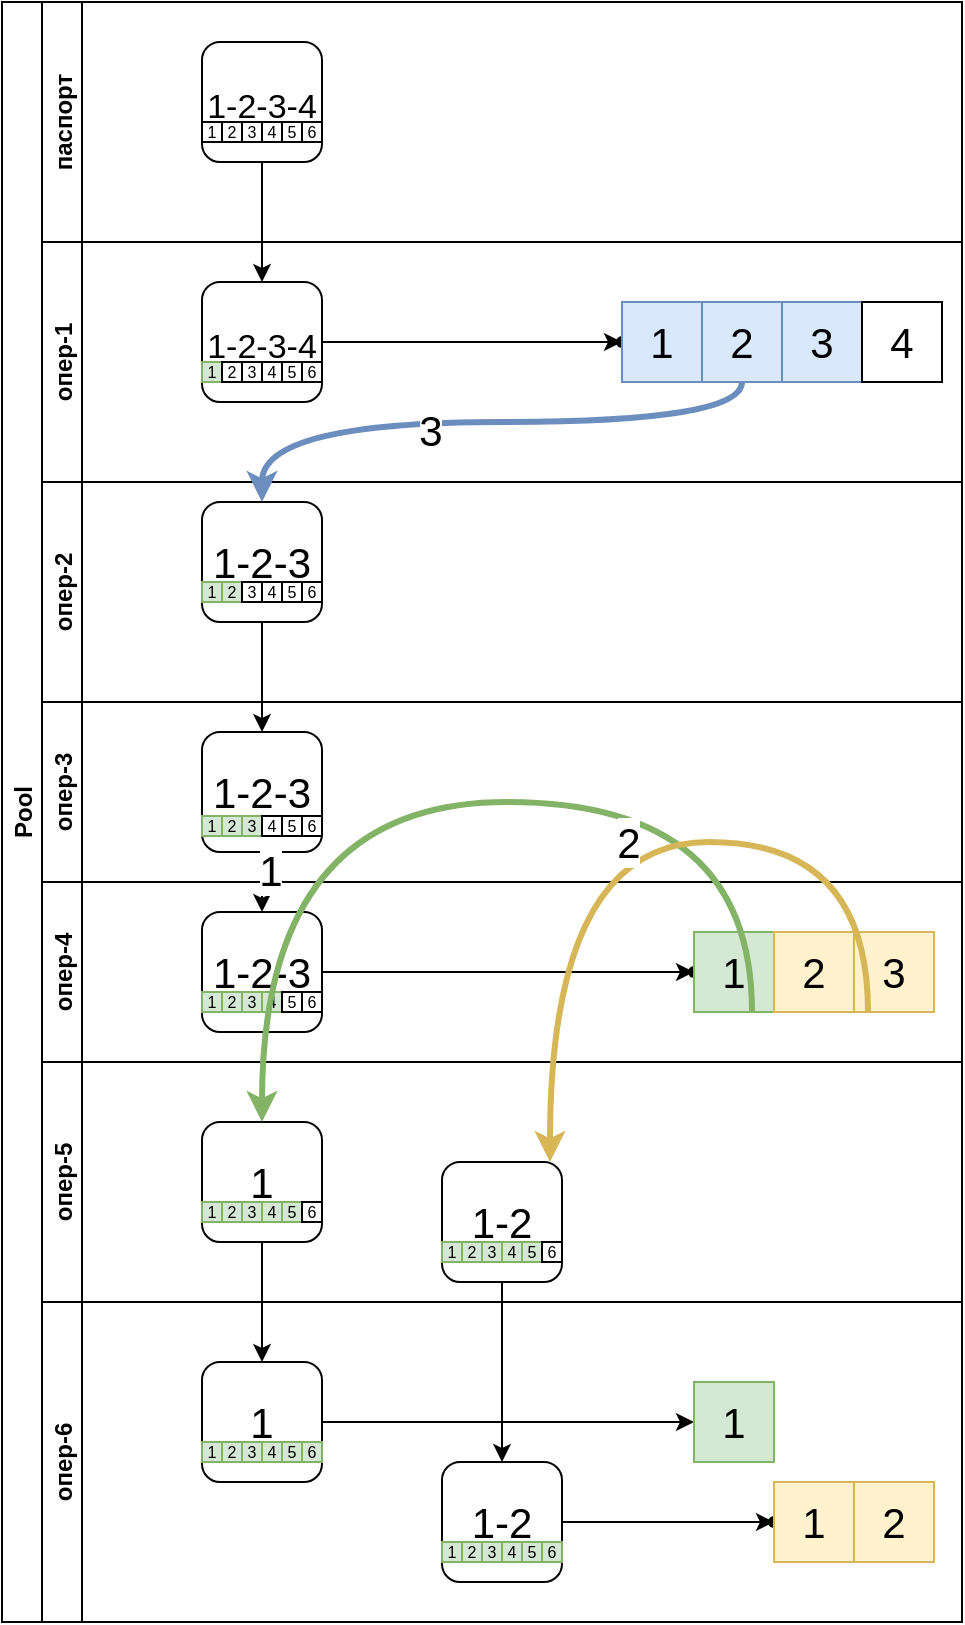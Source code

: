 <mxfile version="20.2.8" type="github">
  <diagram id="UvT_nuZFbLqnoWbBBMHW" name="Страница 1">
    <mxGraphModel dx="2076" dy="1158" grid="1" gridSize="10" guides="1" tooltips="1" connect="1" arrows="1" fold="1" page="1" pageScale="1" pageWidth="827" pageHeight="1169" math="0" shadow="0">
      <root>
        <mxCell id="0" />
        <mxCell id="1" parent="0" />
        <mxCell id="Sguft5I54XbJpJrDdP_t-5" value="Pool" style="swimlane;childLayout=stackLayout;resizeParent=1;resizeParentMax=0;horizontal=0;startSize=20;horizontalStack=0;" vertex="1" parent="1">
          <mxGeometry x="174" y="100" width="480" height="810" as="geometry" />
        </mxCell>
        <mxCell id="Sguft5I54XbJpJrDdP_t-178" value="паспорт" style="swimlane;startSize=20;horizontal=0;" vertex="1" parent="Sguft5I54XbJpJrDdP_t-5">
          <mxGeometry x="20" width="460" height="120" as="geometry" />
        </mxCell>
        <mxCell id="Sguft5I54XbJpJrDdP_t-195" value="" style="group" vertex="1" connectable="0" parent="Sguft5I54XbJpJrDdP_t-178">
          <mxGeometry x="80" y="20" width="60" height="60" as="geometry" />
        </mxCell>
        <mxCell id="Sguft5I54XbJpJrDdP_t-180" value="&lt;font style=&quot;font-size: 17px;&quot;&gt;1-2-3-4&lt;/font&gt;" style="rounded=1;whiteSpace=wrap;html=1;fontSize=21;" vertex="1" parent="Sguft5I54XbJpJrDdP_t-195">
          <mxGeometry width="60" height="60" as="geometry" />
        </mxCell>
        <mxCell id="Sguft5I54XbJpJrDdP_t-187" value="" style="group" vertex="1" connectable="0" parent="Sguft5I54XbJpJrDdP_t-195">
          <mxGeometry y="40" width="60" height="10" as="geometry" />
        </mxCell>
        <mxCell id="Sguft5I54XbJpJrDdP_t-188" value="" style="rounded=0;whiteSpace=wrap;html=1;fontSize=3;" vertex="1" parent="Sguft5I54XbJpJrDdP_t-187">
          <mxGeometry width="60" height="10" as="geometry" />
        </mxCell>
        <mxCell id="Sguft5I54XbJpJrDdP_t-189" value="&lt;font style=&quot;font-size: 8px;&quot;&gt;1&lt;/font&gt;" style="rounded=0;whiteSpace=wrap;html=1;fontSize=3;" vertex="1" parent="Sguft5I54XbJpJrDdP_t-187">
          <mxGeometry width="10" height="10" as="geometry" />
        </mxCell>
        <mxCell id="Sguft5I54XbJpJrDdP_t-190" value="&lt;font style=&quot;font-size: 8px;&quot;&gt;2&lt;/font&gt;" style="rounded=0;whiteSpace=wrap;html=1;fontSize=3;" vertex="1" parent="Sguft5I54XbJpJrDdP_t-187">
          <mxGeometry x="10" width="10" height="10" as="geometry" />
        </mxCell>
        <mxCell id="Sguft5I54XbJpJrDdP_t-191" value="&lt;font style=&quot;font-size: 8px;&quot;&gt;3&lt;/font&gt;" style="rounded=0;whiteSpace=wrap;html=1;fontSize=3;" vertex="1" parent="Sguft5I54XbJpJrDdP_t-187">
          <mxGeometry x="20" width="10" height="10" as="geometry" />
        </mxCell>
        <mxCell id="Sguft5I54XbJpJrDdP_t-192" value="&lt;font style=&quot;font-size: 8px;&quot;&gt;4&lt;/font&gt;" style="rounded=0;whiteSpace=wrap;html=1;fontSize=3;" vertex="1" parent="Sguft5I54XbJpJrDdP_t-187">
          <mxGeometry x="30" width="10" height="10" as="geometry" />
        </mxCell>
        <mxCell id="Sguft5I54XbJpJrDdP_t-193" value="&lt;font style=&quot;font-size: 8px;&quot;&gt;5&lt;/font&gt;" style="rounded=0;whiteSpace=wrap;html=1;fontSize=3;" vertex="1" parent="Sguft5I54XbJpJrDdP_t-187">
          <mxGeometry x="40" width="10" height="10" as="geometry" />
        </mxCell>
        <mxCell id="Sguft5I54XbJpJrDdP_t-194" value="&lt;font style=&quot;font-size: 8px;&quot;&gt;6&lt;/font&gt;" style="rounded=0;whiteSpace=wrap;html=1;fontSize=3;" vertex="1" parent="Sguft5I54XbJpJrDdP_t-187">
          <mxGeometry x="50" width="10" height="10" as="geometry" />
        </mxCell>
        <mxCell id="Sguft5I54XbJpJrDdP_t-6" value="опер-1" style="swimlane;startSize=20;horizontal=0;" vertex="1" parent="Sguft5I54XbJpJrDdP_t-5">
          <mxGeometry x="20" y="120" width="460" height="120" as="geometry" />
        </mxCell>
        <mxCell id="Sguft5I54XbJpJrDdP_t-43" value="" style="edgeStyle=orthogonalEdgeStyle;curved=1;orthogonalLoop=1;jettySize=auto;html=1;fontSize=21;" edge="1" parent="Sguft5I54XbJpJrDdP_t-6" source="Sguft5I54XbJpJrDdP_t-22" target="Sguft5I54XbJpJrDdP_t-42">
          <mxGeometry relative="1" as="geometry" />
        </mxCell>
        <mxCell id="Sguft5I54XbJpJrDdP_t-22" value="&lt;font style=&quot;font-size: 17px;&quot;&gt;1-2-3-4&lt;/font&gt;" style="rounded=1;whiteSpace=wrap;html=1;fontSize=21;" vertex="1" parent="Sguft5I54XbJpJrDdP_t-6">
          <mxGeometry x="80" y="20" width="60" height="60" as="geometry" />
        </mxCell>
        <mxCell id="Sguft5I54XbJpJrDdP_t-39" value="" style="swimlane;startSize=0;fontSize=21;" vertex="1" parent="Sguft5I54XbJpJrDdP_t-6">
          <mxGeometry x="290" y="30" width="160" height="40" as="geometry" />
        </mxCell>
        <mxCell id="Sguft5I54XbJpJrDdP_t-42" value="" style="shape=waypoint;sketch=0;size=6;pointerEvents=1;points=[];fillColor=default;resizable=0;rotatable=0;perimeter=centerPerimeter;snapToPoint=1;fontSize=21;rounded=1;" vertex="1" parent="Sguft5I54XbJpJrDdP_t-39">
          <mxGeometry x="-20" width="40" height="40" as="geometry" />
        </mxCell>
        <mxCell id="Sguft5I54XbJpJrDdP_t-44" value="1" style="rounded=0;whiteSpace=wrap;html=1;fontSize=21;fillColor=#dae8fc;strokeColor=#6c8ebf;" vertex="1" parent="Sguft5I54XbJpJrDdP_t-39">
          <mxGeometry width="40" height="40" as="geometry" />
        </mxCell>
        <mxCell id="Sguft5I54XbJpJrDdP_t-50" value="2" style="rounded=0;whiteSpace=wrap;html=1;fontSize=21;fillColor=#dae8fc;strokeColor=#6c8ebf;" vertex="1" parent="Sguft5I54XbJpJrDdP_t-39">
          <mxGeometry x="40" width="40" height="40" as="geometry" />
        </mxCell>
        <mxCell id="Sguft5I54XbJpJrDdP_t-49" value="3" style="rounded=0;whiteSpace=wrap;html=1;fontSize=21;fillColor=#dae8fc;strokeColor=#6c8ebf;" vertex="1" parent="Sguft5I54XbJpJrDdP_t-39">
          <mxGeometry x="80" width="40" height="40" as="geometry" />
        </mxCell>
        <mxCell id="Sguft5I54XbJpJrDdP_t-48" value="4" style="rounded=0;whiteSpace=wrap;html=1;fontSize=21;" vertex="1" parent="Sguft5I54XbJpJrDdP_t-39">
          <mxGeometry x="120" width="40" height="40" as="geometry" />
        </mxCell>
        <mxCell id="Sguft5I54XbJpJrDdP_t-102" value="" style="group" vertex="1" connectable="0" parent="Sguft5I54XbJpJrDdP_t-6">
          <mxGeometry x="80" y="60" width="60" height="10" as="geometry" />
        </mxCell>
        <mxCell id="Sguft5I54XbJpJrDdP_t-103" value="" style="rounded=0;whiteSpace=wrap;html=1;fontSize=3;" vertex="1" parent="Sguft5I54XbJpJrDdP_t-102">
          <mxGeometry width="60" height="10" as="geometry" />
        </mxCell>
        <mxCell id="Sguft5I54XbJpJrDdP_t-104" value="&lt;font style=&quot;font-size: 8px;&quot;&gt;1&lt;/font&gt;" style="rounded=0;whiteSpace=wrap;html=1;fontSize=3;fillColor=#d5e8d4;strokeColor=#82b366;" vertex="1" parent="Sguft5I54XbJpJrDdP_t-102">
          <mxGeometry width="10" height="10" as="geometry" />
        </mxCell>
        <mxCell id="Sguft5I54XbJpJrDdP_t-105" value="&lt;font style=&quot;font-size: 8px;&quot;&gt;2&lt;/font&gt;" style="rounded=0;whiteSpace=wrap;html=1;fontSize=3;" vertex="1" parent="Sguft5I54XbJpJrDdP_t-102">
          <mxGeometry x="10" width="10" height="10" as="geometry" />
        </mxCell>
        <mxCell id="Sguft5I54XbJpJrDdP_t-106" value="&lt;font style=&quot;font-size: 8px;&quot;&gt;3&lt;/font&gt;" style="rounded=0;whiteSpace=wrap;html=1;fontSize=3;" vertex="1" parent="Sguft5I54XbJpJrDdP_t-102">
          <mxGeometry x="20" width="10" height="10" as="geometry" />
        </mxCell>
        <mxCell id="Sguft5I54XbJpJrDdP_t-107" value="&lt;font style=&quot;font-size: 8px;&quot;&gt;4&lt;/font&gt;" style="rounded=0;whiteSpace=wrap;html=1;fontSize=3;" vertex="1" parent="Sguft5I54XbJpJrDdP_t-102">
          <mxGeometry x="30" width="10" height="10" as="geometry" />
        </mxCell>
        <mxCell id="Sguft5I54XbJpJrDdP_t-108" value="&lt;font style=&quot;font-size: 8px;&quot;&gt;5&lt;/font&gt;" style="rounded=0;whiteSpace=wrap;html=1;fontSize=3;" vertex="1" parent="Sguft5I54XbJpJrDdP_t-102">
          <mxGeometry x="40" width="10" height="10" as="geometry" />
        </mxCell>
        <mxCell id="Sguft5I54XbJpJrDdP_t-109" value="&lt;font style=&quot;font-size: 8px;&quot;&gt;6&lt;/font&gt;" style="rounded=0;whiteSpace=wrap;html=1;fontSize=3;" vertex="1" parent="Sguft5I54XbJpJrDdP_t-102">
          <mxGeometry x="50" width="10" height="10" as="geometry" />
        </mxCell>
        <mxCell id="Sguft5I54XbJpJrDdP_t-7" value="опер-2" style="swimlane;startSize=20;horizontal=0;" vertex="1" parent="Sguft5I54XbJpJrDdP_t-5">
          <mxGeometry x="20" y="240" width="460" height="110" as="geometry" />
        </mxCell>
        <mxCell id="Sguft5I54XbJpJrDdP_t-92" value="" style="group;" vertex="1" connectable="0" parent="Sguft5I54XbJpJrDdP_t-7">
          <mxGeometry x="80" y="10" width="60" height="60" as="geometry" />
        </mxCell>
        <mxCell id="Sguft5I54XbJpJrDdP_t-21" value="1-2-3" style="rounded=1;whiteSpace=wrap;html=1;fontSize=21;" vertex="1" parent="Sguft5I54XbJpJrDdP_t-92">
          <mxGeometry width="60" height="60" as="geometry" />
        </mxCell>
        <mxCell id="Sguft5I54XbJpJrDdP_t-101" value="" style="group" vertex="1" connectable="0" parent="Sguft5I54XbJpJrDdP_t-92">
          <mxGeometry y="40" width="60" height="10" as="geometry" />
        </mxCell>
        <mxCell id="Sguft5I54XbJpJrDdP_t-91" value="" style="rounded=0;whiteSpace=wrap;html=1;fontSize=3;" vertex="1" parent="Sguft5I54XbJpJrDdP_t-101">
          <mxGeometry width="60" height="10" as="geometry" />
        </mxCell>
        <mxCell id="Sguft5I54XbJpJrDdP_t-95" value="&lt;font style=&quot;font-size: 8px;&quot;&gt;1&lt;/font&gt;" style="rounded=0;whiteSpace=wrap;html=1;fontSize=3;fillColor=#d5e8d4;strokeColor=#82b366;" vertex="1" parent="Sguft5I54XbJpJrDdP_t-101">
          <mxGeometry width="10" height="10" as="geometry" />
        </mxCell>
        <mxCell id="Sguft5I54XbJpJrDdP_t-96" value="&lt;font style=&quot;font-size: 8px;&quot;&gt;2&lt;/font&gt;" style="rounded=0;whiteSpace=wrap;html=1;fontSize=3;fillColor=#d5e8d4;strokeColor=#82b366;" vertex="1" parent="Sguft5I54XbJpJrDdP_t-101">
          <mxGeometry x="10" width="10" height="10" as="geometry" />
        </mxCell>
        <mxCell id="Sguft5I54XbJpJrDdP_t-97" value="&lt;font style=&quot;font-size: 8px;&quot;&gt;3&lt;/font&gt;" style="rounded=0;whiteSpace=wrap;html=1;fontSize=3;" vertex="1" parent="Sguft5I54XbJpJrDdP_t-101">
          <mxGeometry x="20" width="10" height="10" as="geometry" />
        </mxCell>
        <mxCell id="Sguft5I54XbJpJrDdP_t-98" value="&lt;font style=&quot;font-size: 8px;&quot;&gt;4&lt;/font&gt;" style="rounded=0;whiteSpace=wrap;html=1;fontSize=3;" vertex="1" parent="Sguft5I54XbJpJrDdP_t-101">
          <mxGeometry x="30" width="10" height="10" as="geometry" />
        </mxCell>
        <mxCell id="Sguft5I54XbJpJrDdP_t-99" value="&lt;font style=&quot;font-size: 8px;&quot;&gt;5&lt;/font&gt;" style="rounded=0;whiteSpace=wrap;html=1;fontSize=3;" vertex="1" parent="Sguft5I54XbJpJrDdP_t-101">
          <mxGeometry x="40" width="10" height="10" as="geometry" />
        </mxCell>
        <mxCell id="Sguft5I54XbJpJrDdP_t-100" value="&lt;font style=&quot;font-size: 8px;&quot;&gt;6&lt;/font&gt;" style="rounded=0;whiteSpace=wrap;html=1;fontSize=3;" vertex="1" parent="Sguft5I54XbJpJrDdP_t-101">
          <mxGeometry x="50" width="10" height="10" as="geometry" />
        </mxCell>
        <mxCell id="Sguft5I54XbJpJrDdP_t-8" value="опер-3" style="swimlane;startSize=20;horizontal=0;" vertex="1" parent="Sguft5I54XbJpJrDdP_t-5">
          <mxGeometry x="20" y="350" width="460" height="90" as="geometry" />
        </mxCell>
        <mxCell id="Sguft5I54XbJpJrDdP_t-177" value="" style="group" vertex="1" connectable="0" parent="Sguft5I54XbJpJrDdP_t-8">
          <mxGeometry x="80" y="15" width="60" height="60" as="geometry" />
        </mxCell>
        <mxCell id="Sguft5I54XbJpJrDdP_t-19" value="1-2-3" style="rounded=1;whiteSpace=wrap;html=1;fontSize=21;" vertex="1" parent="Sguft5I54XbJpJrDdP_t-177">
          <mxGeometry width="60" height="60" as="geometry" />
        </mxCell>
        <mxCell id="Sguft5I54XbJpJrDdP_t-110" value="" style="group" vertex="1" connectable="0" parent="Sguft5I54XbJpJrDdP_t-177">
          <mxGeometry y="42" width="60" height="10" as="geometry" />
        </mxCell>
        <mxCell id="Sguft5I54XbJpJrDdP_t-111" value="" style="rounded=0;whiteSpace=wrap;html=1;fontSize=3;" vertex="1" parent="Sguft5I54XbJpJrDdP_t-110">
          <mxGeometry width="60" height="10" as="geometry" />
        </mxCell>
        <mxCell id="Sguft5I54XbJpJrDdP_t-112" value="&lt;font style=&quot;font-size: 8px;&quot;&gt;1&lt;/font&gt;" style="rounded=0;whiteSpace=wrap;html=1;fontSize=3;fillColor=#d5e8d4;strokeColor=#82b366;" vertex="1" parent="Sguft5I54XbJpJrDdP_t-110">
          <mxGeometry width="10" height="10" as="geometry" />
        </mxCell>
        <mxCell id="Sguft5I54XbJpJrDdP_t-113" value="&lt;font style=&quot;font-size: 8px;&quot;&gt;2&lt;/font&gt;" style="rounded=0;whiteSpace=wrap;html=1;fontSize=3;fillColor=#d5e8d4;strokeColor=#82b366;" vertex="1" parent="Sguft5I54XbJpJrDdP_t-110">
          <mxGeometry x="10" width="10" height="10" as="geometry" />
        </mxCell>
        <mxCell id="Sguft5I54XbJpJrDdP_t-114" value="&lt;font style=&quot;font-size: 8px;&quot;&gt;3&lt;/font&gt;" style="rounded=0;whiteSpace=wrap;html=1;fontSize=3;fillColor=#d5e8d4;strokeColor=#82b366;" vertex="1" parent="Sguft5I54XbJpJrDdP_t-110">
          <mxGeometry x="20" width="10" height="10" as="geometry" />
        </mxCell>
        <mxCell id="Sguft5I54XbJpJrDdP_t-115" value="&lt;font style=&quot;font-size: 8px;&quot;&gt;4&lt;/font&gt;" style="rounded=0;whiteSpace=wrap;html=1;fontSize=3;" vertex="1" parent="Sguft5I54XbJpJrDdP_t-110">
          <mxGeometry x="30" width="10" height="10" as="geometry" />
        </mxCell>
        <mxCell id="Sguft5I54XbJpJrDdP_t-116" value="&lt;font style=&quot;font-size: 8px;&quot;&gt;5&lt;/font&gt;" style="rounded=0;whiteSpace=wrap;html=1;fontSize=3;" vertex="1" parent="Sguft5I54XbJpJrDdP_t-110">
          <mxGeometry x="40" width="10" height="10" as="geometry" />
        </mxCell>
        <mxCell id="Sguft5I54XbJpJrDdP_t-117" value="&lt;font style=&quot;font-size: 8px;&quot;&gt;6&lt;/font&gt;" style="rounded=0;whiteSpace=wrap;html=1;fontSize=3;" vertex="1" parent="Sguft5I54XbJpJrDdP_t-110">
          <mxGeometry x="50" width="10" height="10" as="geometry" />
        </mxCell>
        <mxCell id="Sguft5I54XbJpJrDdP_t-32" value="опер-4" style="swimlane;startSize=20;horizontal=0;" vertex="1" parent="Sguft5I54XbJpJrDdP_t-5">
          <mxGeometry x="20" y="440" width="460" height="90" as="geometry" />
        </mxCell>
        <mxCell id="Sguft5I54XbJpJrDdP_t-53" value="" style="edgeStyle=orthogonalEdgeStyle;curved=1;orthogonalLoop=1;jettySize=auto;html=1;strokeWidth=1;fontSize=21;" edge="1" parent="Sguft5I54XbJpJrDdP_t-32" source="Sguft5I54XbJpJrDdP_t-33" target="Sguft5I54XbJpJrDdP_t-46">
          <mxGeometry relative="1" as="geometry">
            <mxPoint x="220" y="45" as="targetPoint" />
          </mxGeometry>
        </mxCell>
        <mxCell id="Sguft5I54XbJpJrDdP_t-45" value="" style="swimlane;startSize=0;fontSize=21;fillColor=#d5e8d4;strokeColor=#82b366;" vertex="1" parent="Sguft5I54XbJpJrDdP_t-32">
          <mxGeometry x="326" y="25" width="116" height="40" as="geometry" />
        </mxCell>
        <mxCell id="Sguft5I54XbJpJrDdP_t-46" value="" style="shape=waypoint;sketch=0;size=6;pointerEvents=1;points=[];fillColor=default;resizable=0;rotatable=0;perimeter=centerPerimeter;snapToPoint=1;fontSize=21;rounded=1;" vertex="1" parent="Sguft5I54XbJpJrDdP_t-45">
          <mxGeometry x="-20" width="40" height="40" as="geometry" />
        </mxCell>
        <mxCell id="Sguft5I54XbJpJrDdP_t-47" value="1" style="rounded=0;whiteSpace=wrap;html=1;fontSize=21;fillColor=#d5e8d4;strokeColor=#82b366;" vertex="1" parent="Sguft5I54XbJpJrDdP_t-45">
          <mxGeometry width="40" height="40" as="geometry" />
        </mxCell>
        <mxCell id="Sguft5I54XbJpJrDdP_t-55" value="2" style="rounded=0;whiteSpace=wrap;html=1;fontSize=21;fillColor=#fff2cc;strokeColor=#d6b656;" vertex="1" parent="Sguft5I54XbJpJrDdP_t-45">
          <mxGeometry x="40" width="40" height="40" as="geometry" />
        </mxCell>
        <mxCell id="Sguft5I54XbJpJrDdP_t-54" value="3" style="rounded=0;whiteSpace=wrap;html=1;fontSize=21;fillColor=#fff2cc;strokeColor=#d6b656;" vertex="1" parent="Sguft5I54XbJpJrDdP_t-45">
          <mxGeometry x="80" width="40" height="40" as="geometry" />
        </mxCell>
        <mxCell id="Sguft5I54XbJpJrDdP_t-176" value="" style="group" vertex="1" connectable="0" parent="Sguft5I54XbJpJrDdP_t-32">
          <mxGeometry x="80" y="15" width="60" height="60" as="geometry" />
        </mxCell>
        <mxCell id="Sguft5I54XbJpJrDdP_t-33" value="1-2-3" style="rounded=1;whiteSpace=wrap;html=1;fontSize=21;" vertex="1" parent="Sguft5I54XbJpJrDdP_t-176">
          <mxGeometry width="60" height="60" as="geometry" />
        </mxCell>
        <mxCell id="Sguft5I54XbJpJrDdP_t-126" value="" style="group" vertex="1" connectable="0" parent="Sguft5I54XbJpJrDdP_t-176">
          <mxGeometry y="40" width="60" height="10" as="geometry" />
        </mxCell>
        <mxCell id="Sguft5I54XbJpJrDdP_t-127" value="" style="rounded=0;whiteSpace=wrap;html=1;fontSize=3;" vertex="1" parent="Sguft5I54XbJpJrDdP_t-126">
          <mxGeometry width="60" height="10" as="geometry" />
        </mxCell>
        <mxCell id="Sguft5I54XbJpJrDdP_t-128" value="&lt;font style=&quot;font-size: 8px;&quot;&gt;1&lt;/font&gt;" style="rounded=0;whiteSpace=wrap;html=1;fontSize=3;fillColor=#d5e8d4;strokeColor=#82b366;" vertex="1" parent="Sguft5I54XbJpJrDdP_t-126">
          <mxGeometry width="10" height="10" as="geometry" />
        </mxCell>
        <mxCell id="Sguft5I54XbJpJrDdP_t-129" value="&lt;font style=&quot;font-size: 8px;&quot;&gt;2&lt;/font&gt;" style="rounded=0;whiteSpace=wrap;html=1;fontSize=3;fillColor=#d5e8d4;strokeColor=#82b366;" vertex="1" parent="Sguft5I54XbJpJrDdP_t-126">
          <mxGeometry x="10" width="10" height="10" as="geometry" />
        </mxCell>
        <mxCell id="Sguft5I54XbJpJrDdP_t-130" value="&lt;font style=&quot;font-size: 8px;&quot;&gt;3&lt;/font&gt;" style="rounded=0;whiteSpace=wrap;html=1;fontSize=3;fillColor=#d5e8d4;strokeColor=#82b366;" vertex="1" parent="Sguft5I54XbJpJrDdP_t-126">
          <mxGeometry x="20" width="10" height="10" as="geometry" />
        </mxCell>
        <mxCell id="Sguft5I54XbJpJrDdP_t-131" value="&lt;font style=&quot;font-size: 8px;&quot;&gt;4&lt;/font&gt;" style="rounded=0;whiteSpace=wrap;html=1;fontSize=3;fillColor=#d5e8d4;strokeColor=#82b366;" vertex="1" parent="Sguft5I54XbJpJrDdP_t-126">
          <mxGeometry x="30" width="10" height="10" as="geometry" />
        </mxCell>
        <mxCell id="Sguft5I54XbJpJrDdP_t-132" value="&lt;font style=&quot;font-size: 8px;&quot;&gt;5&lt;/font&gt;" style="rounded=0;whiteSpace=wrap;html=1;fontSize=3;" vertex="1" parent="Sguft5I54XbJpJrDdP_t-126">
          <mxGeometry x="40" width="10" height="10" as="geometry" />
        </mxCell>
        <mxCell id="Sguft5I54XbJpJrDdP_t-133" value="&lt;font style=&quot;font-size: 8px;&quot;&gt;6&lt;/font&gt;" style="rounded=0;whiteSpace=wrap;html=1;fontSize=3;" vertex="1" parent="Sguft5I54XbJpJrDdP_t-126">
          <mxGeometry x="50" width="10" height="10" as="geometry" />
        </mxCell>
        <mxCell id="Sguft5I54XbJpJrDdP_t-34" value="" style="edgeStyle=orthogonalEdgeStyle;curved=1;orthogonalLoop=1;jettySize=auto;html=1;fontSize=21;" edge="1" parent="Sguft5I54XbJpJrDdP_t-5" source="Sguft5I54XbJpJrDdP_t-18" target="Sguft5I54XbJpJrDdP_t-23">
          <mxGeometry relative="1" as="geometry" />
        </mxCell>
        <mxCell id="Sguft5I54XbJpJrDdP_t-29" value="опер-5" style="swimlane;startSize=20;horizontal=0;" vertex="1" parent="Sguft5I54XbJpJrDdP_t-5">
          <mxGeometry x="20" y="530" width="460" height="120" as="geometry" />
        </mxCell>
        <mxCell id="Sguft5I54XbJpJrDdP_t-172" value="" style="group" vertex="1" connectable="0" parent="Sguft5I54XbJpJrDdP_t-29">
          <mxGeometry x="200" y="50" width="60" height="60" as="geometry" />
        </mxCell>
        <mxCell id="Sguft5I54XbJpJrDdP_t-18" value="1-2" style="rounded=1;whiteSpace=wrap;html=1;fontSize=21;" vertex="1" parent="Sguft5I54XbJpJrDdP_t-172">
          <mxGeometry width="60" height="60" as="geometry" />
        </mxCell>
        <mxCell id="Sguft5I54XbJpJrDdP_t-158" value="" style="group" vertex="1" connectable="0" parent="Sguft5I54XbJpJrDdP_t-172">
          <mxGeometry y="40" width="60" height="10" as="geometry" />
        </mxCell>
        <mxCell id="Sguft5I54XbJpJrDdP_t-159" value="" style="rounded=0;whiteSpace=wrap;html=1;fontSize=3;" vertex="1" parent="Sguft5I54XbJpJrDdP_t-158">
          <mxGeometry width="60" height="10" as="geometry" />
        </mxCell>
        <mxCell id="Sguft5I54XbJpJrDdP_t-160" value="&lt;font style=&quot;font-size: 8px;&quot;&gt;1&lt;/font&gt;" style="rounded=0;whiteSpace=wrap;html=1;fontSize=3;fillColor=#d5e8d4;strokeColor=#82b366;" vertex="1" parent="Sguft5I54XbJpJrDdP_t-158">
          <mxGeometry width="10" height="10" as="geometry" />
        </mxCell>
        <mxCell id="Sguft5I54XbJpJrDdP_t-161" value="&lt;font style=&quot;font-size: 8px;&quot;&gt;2&lt;/font&gt;" style="rounded=0;whiteSpace=wrap;html=1;fontSize=3;fillColor=#d5e8d4;strokeColor=#82b366;" vertex="1" parent="Sguft5I54XbJpJrDdP_t-158">
          <mxGeometry x="10" width="10" height="10" as="geometry" />
        </mxCell>
        <mxCell id="Sguft5I54XbJpJrDdP_t-162" value="&lt;font style=&quot;font-size: 8px;&quot;&gt;3&lt;/font&gt;" style="rounded=0;whiteSpace=wrap;html=1;fontSize=3;fillColor=#d5e8d4;strokeColor=#82b366;" vertex="1" parent="Sguft5I54XbJpJrDdP_t-158">
          <mxGeometry x="20" width="10" height="10" as="geometry" />
        </mxCell>
        <mxCell id="Sguft5I54XbJpJrDdP_t-163" value="&lt;font style=&quot;font-size: 8px;&quot;&gt;4&lt;/font&gt;" style="rounded=0;whiteSpace=wrap;html=1;fontSize=3;fillColor=#d5e8d4;strokeColor=#82b366;" vertex="1" parent="Sguft5I54XbJpJrDdP_t-158">
          <mxGeometry x="30" width="10" height="10" as="geometry" />
        </mxCell>
        <mxCell id="Sguft5I54XbJpJrDdP_t-164" value="&lt;font style=&quot;font-size: 8px;&quot;&gt;5&lt;/font&gt;" style="rounded=0;whiteSpace=wrap;html=1;fontSize=3;fillColor=#d5e8d4;strokeColor=#82b366;" vertex="1" parent="Sguft5I54XbJpJrDdP_t-158">
          <mxGeometry x="40" width="10" height="10" as="geometry" />
        </mxCell>
        <mxCell id="Sguft5I54XbJpJrDdP_t-165" value="&lt;font style=&quot;font-size: 8px;&quot;&gt;6&lt;/font&gt;" style="rounded=0;whiteSpace=wrap;html=1;fontSize=3;" vertex="1" parent="Sguft5I54XbJpJrDdP_t-158">
          <mxGeometry x="50" width="10" height="10" as="geometry" />
        </mxCell>
        <mxCell id="Sguft5I54XbJpJrDdP_t-175" value="" style="group" vertex="1" connectable="0" parent="Sguft5I54XbJpJrDdP_t-29">
          <mxGeometry x="80" y="30" width="60" height="60" as="geometry" />
        </mxCell>
        <mxCell id="Sguft5I54XbJpJrDdP_t-30" value="1" style="rounded=1;whiteSpace=wrap;html=1;fontSize=21;" vertex="1" parent="Sguft5I54XbJpJrDdP_t-175">
          <mxGeometry width="60" height="60" as="geometry" />
        </mxCell>
        <mxCell id="Sguft5I54XbJpJrDdP_t-118" value="" style="group" vertex="1" connectable="0" parent="Sguft5I54XbJpJrDdP_t-175">
          <mxGeometry y="40" width="60" height="10" as="geometry" />
        </mxCell>
        <mxCell id="Sguft5I54XbJpJrDdP_t-119" value="" style="rounded=0;whiteSpace=wrap;html=1;fontSize=3;" vertex="1" parent="Sguft5I54XbJpJrDdP_t-118">
          <mxGeometry width="60" height="10" as="geometry" />
        </mxCell>
        <mxCell id="Sguft5I54XbJpJrDdP_t-120" value="&lt;font style=&quot;font-size: 8px;&quot;&gt;1&lt;/font&gt;" style="rounded=0;whiteSpace=wrap;html=1;fontSize=3;fillColor=#d5e8d4;strokeColor=#82b366;" vertex="1" parent="Sguft5I54XbJpJrDdP_t-118">
          <mxGeometry width="10" height="10" as="geometry" />
        </mxCell>
        <mxCell id="Sguft5I54XbJpJrDdP_t-121" value="&lt;font style=&quot;font-size: 8px;&quot;&gt;2&lt;/font&gt;" style="rounded=0;whiteSpace=wrap;html=1;fontSize=3;fillColor=#d5e8d4;strokeColor=#82b366;" vertex="1" parent="Sguft5I54XbJpJrDdP_t-118">
          <mxGeometry x="10" width="10" height="10" as="geometry" />
        </mxCell>
        <mxCell id="Sguft5I54XbJpJrDdP_t-122" value="&lt;font style=&quot;font-size: 8px;&quot;&gt;3&lt;/font&gt;" style="rounded=0;whiteSpace=wrap;html=1;fontSize=3;fillColor=#d5e8d4;strokeColor=#82b366;" vertex="1" parent="Sguft5I54XbJpJrDdP_t-118">
          <mxGeometry x="20" width="10" height="10" as="geometry" />
        </mxCell>
        <mxCell id="Sguft5I54XbJpJrDdP_t-123" value="&lt;font style=&quot;font-size: 8px;&quot;&gt;4&lt;/font&gt;" style="rounded=0;whiteSpace=wrap;html=1;fontSize=3;fillColor=#d5e8d4;strokeColor=#82b366;" vertex="1" parent="Sguft5I54XbJpJrDdP_t-118">
          <mxGeometry x="30" width="10" height="10" as="geometry" />
        </mxCell>
        <mxCell id="Sguft5I54XbJpJrDdP_t-124" value="&lt;font style=&quot;font-size: 8px;&quot;&gt;5&lt;/font&gt;" style="rounded=0;whiteSpace=wrap;html=1;fontSize=3;fillColor=#d5e8d4;strokeColor=#82b366;" vertex="1" parent="Sguft5I54XbJpJrDdP_t-118">
          <mxGeometry x="40" width="10" height="10" as="geometry" />
        </mxCell>
        <mxCell id="Sguft5I54XbJpJrDdP_t-125" value="&lt;font style=&quot;font-size: 8px;&quot;&gt;6&lt;/font&gt;" style="rounded=0;whiteSpace=wrap;html=1;fontSize=3;" vertex="1" parent="Sguft5I54XbJpJrDdP_t-118">
          <mxGeometry x="50" width="10" height="10" as="geometry" />
        </mxCell>
        <mxCell id="Sguft5I54XbJpJrDdP_t-9" value="опер-6" style="swimlane;startSize=20;horizontal=0;" vertex="1" parent="Sguft5I54XbJpJrDdP_t-5">
          <mxGeometry x="20" y="650" width="460" height="160" as="geometry" />
        </mxCell>
        <mxCell id="Sguft5I54XbJpJrDdP_t-170" value="" style="edgeStyle=orthogonalEdgeStyle;curved=1;orthogonalLoop=1;jettySize=auto;html=1;strokeWidth=1;fontSize=8;" edge="1" parent="Sguft5I54XbJpJrDdP_t-9" source="Sguft5I54XbJpJrDdP_t-17" target="Sguft5I54XbJpJrDdP_t-62">
          <mxGeometry relative="1" as="geometry" />
        </mxCell>
        <mxCell id="Sguft5I54XbJpJrDdP_t-76" value="" style="edgeStyle=orthogonalEdgeStyle;curved=1;orthogonalLoop=1;jettySize=auto;html=1;strokeWidth=1;fontSize=21;" edge="1" parent="Sguft5I54XbJpJrDdP_t-9" source="Sguft5I54XbJpJrDdP_t-23" target="Sguft5I54XbJpJrDdP_t-66">
          <mxGeometry relative="1" as="geometry" />
        </mxCell>
        <mxCell id="Sguft5I54XbJpJrDdP_t-65" value="" style="swimlane;startSize=5;fontSize=21;fillColor=#d5e8d4;strokeColor=#82b366;" vertex="1" parent="Sguft5I54XbJpJrDdP_t-9">
          <mxGeometry x="366" y="90" width="80" height="40" as="geometry" />
        </mxCell>
        <mxCell id="Sguft5I54XbJpJrDdP_t-66" value="" style="shape=waypoint;sketch=0;size=6;pointerEvents=1;points=[];fillColor=default;resizable=0;rotatable=0;perimeter=centerPerimeter;snapToPoint=1;fontSize=21;rounded=1;" vertex="1" parent="Sguft5I54XbJpJrDdP_t-65">
          <mxGeometry x="-20" width="40" height="40" as="geometry" />
        </mxCell>
        <mxCell id="Sguft5I54XbJpJrDdP_t-69" value="2" style="rounded=0;whiteSpace=wrap;html=1;fontSize=21;fillColor=#fff2cc;strokeColor=#d6b656;" vertex="1" parent="Sguft5I54XbJpJrDdP_t-65">
          <mxGeometry x="40" width="40" height="40" as="geometry" />
        </mxCell>
        <mxCell id="Sguft5I54XbJpJrDdP_t-68" value="1" style="rounded=0;whiteSpace=wrap;html=1;fontSize=21;fillColor=#fff2cc;strokeColor=#d6b656;" vertex="1" parent="Sguft5I54XbJpJrDdP_t-65">
          <mxGeometry width="40" height="40" as="geometry" />
        </mxCell>
        <mxCell id="Sguft5I54XbJpJrDdP_t-62" value="1" style="rounded=0;whiteSpace=wrap;html=1;fontSize=21;fillColor=#d5e8d4;strokeColor=#82b366;" vertex="1" parent="Sguft5I54XbJpJrDdP_t-9">
          <mxGeometry x="326" y="40" width="40" height="40" as="geometry" />
        </mxCell>
        <mxCell id="Sguft5I54XbJpJrDdP_t-173" value="" style="group" vertex="1" connectable="0" parent="Sguft5I54XbJpJrDdP_t-9">
          <mxGeometry x="200" y="80" width="60" height="60" as="geometry" />
        </mxCell>
        <mxCell id="Sguft5I54XbJpJrDdP_t-23" value="1-2" style="rounded=1;whiteSpace=wrap;html=1;fontSize=21;" vertex="1" parent="Sguft5I54XbJpJrDdP_t-173">
          <mxGeometry width="60" height="60" as="geometry" />
        </mxCell>
        <mxCell id="Sguft5I54XbJpJrDdP_t-150" value="" style="group;fillColor=#d5e8d4;strokeColor=#82b366;" vertex="1" connectable="0" parent="Sguft5I54XbJpJrDdP_t-173">
          <mxGeometry y="40" width="60" height="10" as="geometry" />
        </mxCell>
        <mxCell id="Sguft5I54XbJpJrDdP_t-151" value="" style="rounded=0;whiteSpace=wrap;html=1;fontSize=3;" vertex="1" parent="Sguft5I54XbJpJrDdP_t-150">
          <mxGeometry width="60" height="10" as="geometry" />
        </mxCell>
        <mxCell id="Sguft5I54XbJpJrDdP_t-152" value="&lt;font style=&quot;font-size: 8px;&quot;&gt;1&lt;/font&gt;" style="rounded=0;whiteSpace=wrap;html=1;fontSize=3;fillColor=#d5e8d4;strokeColor=#82b366;" vertex="1" parent="Sguft5I54XbJpJrDdP_t-150">
          <mxGeometry width="10" height="10" as="geometry" />
        </mxCell>
        <mxCell id="Sguft5I54XbJpJrDdP_t-153" value="&lt;font style=&quot;font-size: 8px;&quot;&gt;2&lt;/font&gt;" style="rounded=0;whiteSpace=wrap;html=1;fontSize=3;fillColor=#d5e8d4;strokeColor=#82b366;" vertex="1" parent="Sguft5I54XbJpJrDdP_t-150">
          <mxGeometry x="10" width="10" height="10" as="geometry" />
        </mxCell>
        <mxCell id="Sguft5I54XbJpJrDdP_t-154" value="&lt;font style=&quot;font-size: 8px;&quot;&gt;3&lt;/font&gt;" style="rounded=0;whiteSpace=wrap;html=1;fontSize=3;fillColor=#d5e8d4;strokeColor=#82b366;" vertex="1" parent="Sguft5I54XbJpJrDdP_t-150">
          <mxGeometry x="20" width="10" height="10" as="geometry" />
        </mxCell>
        <mxCell id="Sguft5I54XbJpJrDdP_t-155" value="&lt;font style=&quot;font-size: 8px;&quot;&gt;4&lt;/font&gt;" style="rounded=0;whiteSpace=wrap;html=1;fontSize=3;fillColor=#d5e8d4;strokeColor=#82b366;" vertex="1" parent="Sguft5I54XbJpJrDdP_t-150">
          <mxGeometry x="30" width="10" height="10" as="geometry" />
        </mxCell>
        <mxCell id="Sguft5I54XbJpJrDdP_t-156" value="&lt;font style=&quot;font-size: 8px;&quot;&gt;5&lt;/font&gt;" style="rounded=0;whiteSpace=wrap;html=1;fontSize=3;fillColor=#d5e8d4;strokeColor=#82b366;" vertex="1" parent="Sguft5I54XbJpJrDdP_t-150">
          <mxGeometry x="40" width="10" height="10" as="geometry" />
        </mxCell>
        <mxCell id="Sguft5I54XbJpJrDdP_t-157" value="&lt;font style=&quot;font-size: 8px;&quot;&gt;6&lt;/font&gt;" style="rounded=0;whiteSpace=wrap;html=1;fontSize=3;fillColor=#d5e8d4;strokeColor=#82b366;" vertex="1" parent="Sguft5I54XbJpJrDdP_t-150">
          <mxGeometry x="50" width="10" height="10" as="geometry" />
        </mxCell>
        <mxCell id="Sguft5I54XbJpJrDdP_t-174" value="" style="group" vertex="1" connectable="0" parent="Sguft5I54XbJpJrDdP_t-9">
          <mxGeometry x="80" y="30" width="60" height="60" as="geometry" />
        </mxCell>
        <mxCell id="Sguft5I54XbJpJrDdP_t-17" value="1" style="rounded=1;whiteSpace=wrap;html=1;fontSize=21;" vertex="1" parent="Sguft5I54XbJpJrDdP_t-174">
          <mxGeometry width="60" height="60" as="geometry" />
        </mxCell>
        <mxCell id="Sguft5I54XbJpJrDdP_t-134" value="" style="group" vertex="1" connectable="0" parent="Sguft5I54XbJpJrDdP_t-174">
          <mxGeometry y="40" width="60" height="10" as="geometry" />
        </mxCell>
        <mxCell id="Sguft5I54XbJpJrDdP_t-135" value="" style="rounded=0;whiteSpace=wrap;html=1;fontSize=3;" vertex="1" parent="Sguft5I54XbJpJrDdP_t-134">
          <mxGeometry width="60" height="10" as="geometry" />
        </mxCell>
        <mxCell id="Sguft5I54XbJpJrDdP_t-136" value="&lt;font style=&quot;font-size: 8px;&quot;&gt;1&lt;/font&gt;" style="rounded=0;whiteSpace=wrap;html=1;fontSize=3;fillColor=#d5e8d4;strokeColor=#82b366;" vertex="1" parent="Sguft5I54XbJpJrDdP_t-134">
          <mxGeometry width="10" height="10" as="geometry" />
        </mxCell>
        <mxCell id="Sguft5I54XbJpJrDdP_t-137" value="&lt;font style=&quot;font-size: 8px;&quot;&gt;2&lt;/font&gt;" style="rounded=0;whiteSpace=wrap;html=1;fontSize=3;fillColor=#d5e8d4;strokeColor=#82b366;" vertex="1" parent="Sguft5I54XbJpJrDdP_t-134">
          <mxGeometry x="10" width="10" height="10" as="geometry" />
        </mxCell>
        <mxCell id="Sguft5I54XbJpJrDdP_t-138" value="&lt;font style=&quot;font-size: 8px;&quot;&gt;3&lt;/font&gt;" style="rounded=0;whiteSpace=wrap;html=1;fontSize=3;fillColor=#d5e8d4;strokeColor=#82b366;" vertex="1" parent="Sguft5I54XbJpJrDdP_t-134">
          <mxGeometry x="20" width="10" height="10" as="geometry" />
        </mxCell>
        <mxCell id="Sguft5I54XbJpJrDdP_t-139" value="&lt;font style=&quot;font-size: 8px;&quot;&gt;4&lt;/font&gt;" style="rounded=0;whiteSpace=wrap;html=1;fontSize=3;fillColor=#d5e8d4;strokeColor=#82b366;" vertex="1" parent="Sguft5I54XbJpJrDdP_t-134">
          <mxGeometry x="30" width="10" height="10" as="geometry" />
        </mxCell>
        <mxCell id="Sguft5I54XbJpJrDdP_t-140" value="&lt;font style=&quot;font-size: 8px;&quot;&gt;5&lt;/font&gt;" style="rounded=0;whiteSpace=wrap;html=1;fontSize=3;fillColor=#d5e8d4;strokeColor=#82b366;" vertex="1" parent="Sguft5I54XbJpJrDdP_t-134">
          <mxGeometry x="40" width="10" height="10" as="geometry" />
        </mxCell>
        <mxCell id="Sguft5I54XbJpJrDdP_t-141" value="&lt;font style=&quot;font-size: 8px;&quot;&gt;6&lt;/font&gt;" style="rounded=0;whiteSpace=wrap;html=1;fontSize=3;fillColor=#d5e8d4;strokeColor=#82b366;" vertex="1" parent="Sguft5I54XbJpJrDdP_t-134">
          <mxGeometry x="50" width="10" height="10" as="geometry" />
        </mxCell>
        <mxCell id="Sguft5I54XbJpJrDdP_t-25" value="" style="edgeStyle=orthogonalEdgeStyle;curved=1;orthogonalLoop=1;jettySize=auto;html=1;fontSize=21;" edge="1" parent="Sguft5I54XbJpJrDdP_t-5" source="Sguft5I54XbJpJrDdP_t-21" target="Sguft5I54XbJpJrDdP_t-19">
          <mxGeometry relative="1" as="geometry" />
        </mxCell>
        <mxCell id="Sguft5I54XbJpJrDdP_t-35" value="" style="edgeStyle=orthogonalEdgeStyle;curved=1;orthogonalLoop=1;jettySize=auto;html=1;fontSize=21;" edge="1" parent="Sguft5I54XbJpJrDdP_t-5" source="Sguft5I54XbJpJrDdP_t-19" target="Sguft5I54XbJpJrDdP_t-33">
          <mxGeometry relative="1" as="geometry" />
        </mxCell>
        <mxCell id="Sguft5I54XbJpJrDdP_t-37" value="" style="edgeStyle=orthogonalEdgeStyle;curved=1;orthogonalLoop=1;jettySize=auto;html=1;fontSize=21;" edge="1" parent="Sguft5I54XbJpJrDdP_t-5" source="Sguft5I54XbJpJrDdP_t-30" target="Sguft5I54XbJpJrDdP_t-17">
          <mxGeometry relative="1" as="geometry" />
        </mxCell>
        <mxCell id="Sguft5I54XbJpJrDdP_t-51" value="" style="edgeStyle=orthogonalEdgeStyle;curved=1;orthogonalLoop=1;jettySize=auto;html=1;fontSize=21;fillColor=#dae8fc;strokeColor=#6c8ebf;strokeWidth=3;" edge="1" parent="Sguft5I54XbJpJrDdP_t-5" source="Sguft5I54XbJpJrDdP_t-50" target="Sguft5I54XbJpJrDdP_t-21">
          <mxGeometry relative="1" as="geometry">
            <mxPoint x="370" y="150" as="targetPoint" />
            <Array as="points">
              <mxPoint x="370" y="210" />
              <mxPoint x="130" y="210" />
            </Array>
          </mxGeometry>
        </mxCell>
        <mxCell id="Sguft5I54XbJpJrDdP_t-52" value="3" style="edgeLabel;html=1;align=center;verticalAlign=middle;resizable=0;points=[];fontSize=21;" vertex="1" connectable="0" parent="Sguft5I54XbJpJrDdP_t-51">
          <mxGeometry x="0.175" y="4" relative="1" as="geometry">
            <mxPoint as="offset" />
          </mxGeometry>
        </mxCell>
        <mxCell id="Sguft5I54XbJpJrDdP_t-56" value="" style="edgeStyle=orthogonalEdgeStyle;curved=1;orthogonalLoop=1;jettySize=auto;html=1;strokeWidth=3;fontSize=21;entryX=0.5;entryY=0;entryDx=0;entryDy=0;exitX=0.25;exitY=1;exitDx=0;exitDy=0;fillColor=#d5e8d4;strokeColor=#82b366;" edge="1" parent="Sguft5I54XbJpJrDdP_t-5" source="Sguft5I54XbJpJrDdP_t-45" target="Sguft5I54XbJpJrDdP_t-30">
          <mxGeometry relative="1" as="geometry">
            <mxPoint x="362" y="445" as="targetPoint" />
            <Array as="points">
              <mxPoint x="375" y="400" />
              <mxPoint x="130" y="400" />
            </Array>
          </mxGeometry>
        </mxCell>
        <mxCell id="Sguft5I54XbJpJrDdP_t-57" value="1" style="edgeLabel;html=1;align=center;verticalAlign=middle;resizable=0;points=[];fontSize=21;" vertex="1" connectable="0" parent="Sguft5I54XbJpJrDdP_t-56">
          <mxGeometry x="0.505" y="4" relative="1" as="geometry">
            <mxPoint as="offset" />
          </mxGeometry>
        </mxCell>
        <mxCell id="Sguft5I54XbJpJrDdP_t-58" value="" style="edgeStyle=orthogonalEdgeStyle;curved=1;orthogonalLoop=1;jettySize=auto;html=1;strokeWidth=3;fontSize=21;fillColor=#fff2cc;strokeColor=#d6b656;exitX=0.75;exitY=1;exitDx=0;exitDy=0;" edge="1" parent="Sguft5I54XbJpJrDdP_t-5" source="Sguft5I54XbJpJrDdP_t-45" target="Sguft5I54XbJpJrDdP_t-18">
          <mxGeometry relative="1" as="geometry">
            <mxPoint x="404" y="445" as="targetPoint" />
            <Array as="points">
              <mxPoint x="433" y="420" />
              <mxPoint x="274" y="420" />
            </Array>
          </mxGeometry>
        </mxCell>
        <mxCell id="Sguft5I54XbJpJrDdP_t-59" value="2" style="edgeLabel;html=1;align=center;verticalAlign=middle;resizable=0;points=[];fontSize=21;" vertex="1" connectable="0" parent="Sguft5I54XbJpJrDdP_t-58">
          <mxGeometry x="0.015" relative="1" as="geometry">
            <mxPoint as="offset" />
          </mxGeometry>
        </mxCell>
        <mxCell id="Sguft5I54XbJpJrDdP_t-196" value="" style="edgeStyle=orthogonalEdgeStyle;curved=1;orthogonalLoop=1;jettySize=auto;html=1;strokeWidth=1;fontSize=8;entryX=0.5;entryY=0;entryDx=0;entryDy=0;" edge="1" parent="Sguft5I54XbJpJrDdP_t-5" source="Sguft5I54XbJpJrDdP_t-180" target="Sguft5I54XbJpJrDdP_t-22">
          <mxGeometry relative="1" as="geometry" />
        </mxCell>
        <mxCell id="Sguft5I54XbJpJrDdP_t-16" value="" style="edgeStyle=orthogonalEdgeStyle;rounded=0;orthogonalLoop=1;jettySize=auto;html=1;" edge="1" parent="1" target="Sguft5I54XbJpJrDdP_t-15">
          <mxGeometry relative="1" as="geometry">
            <mxPoint x="320" y="210" as="sourcePoint" />
          </mxGeometry>
        </mxCell>
      </root>
    </mxGraphModel>
  </diagram>
</mxfile>
